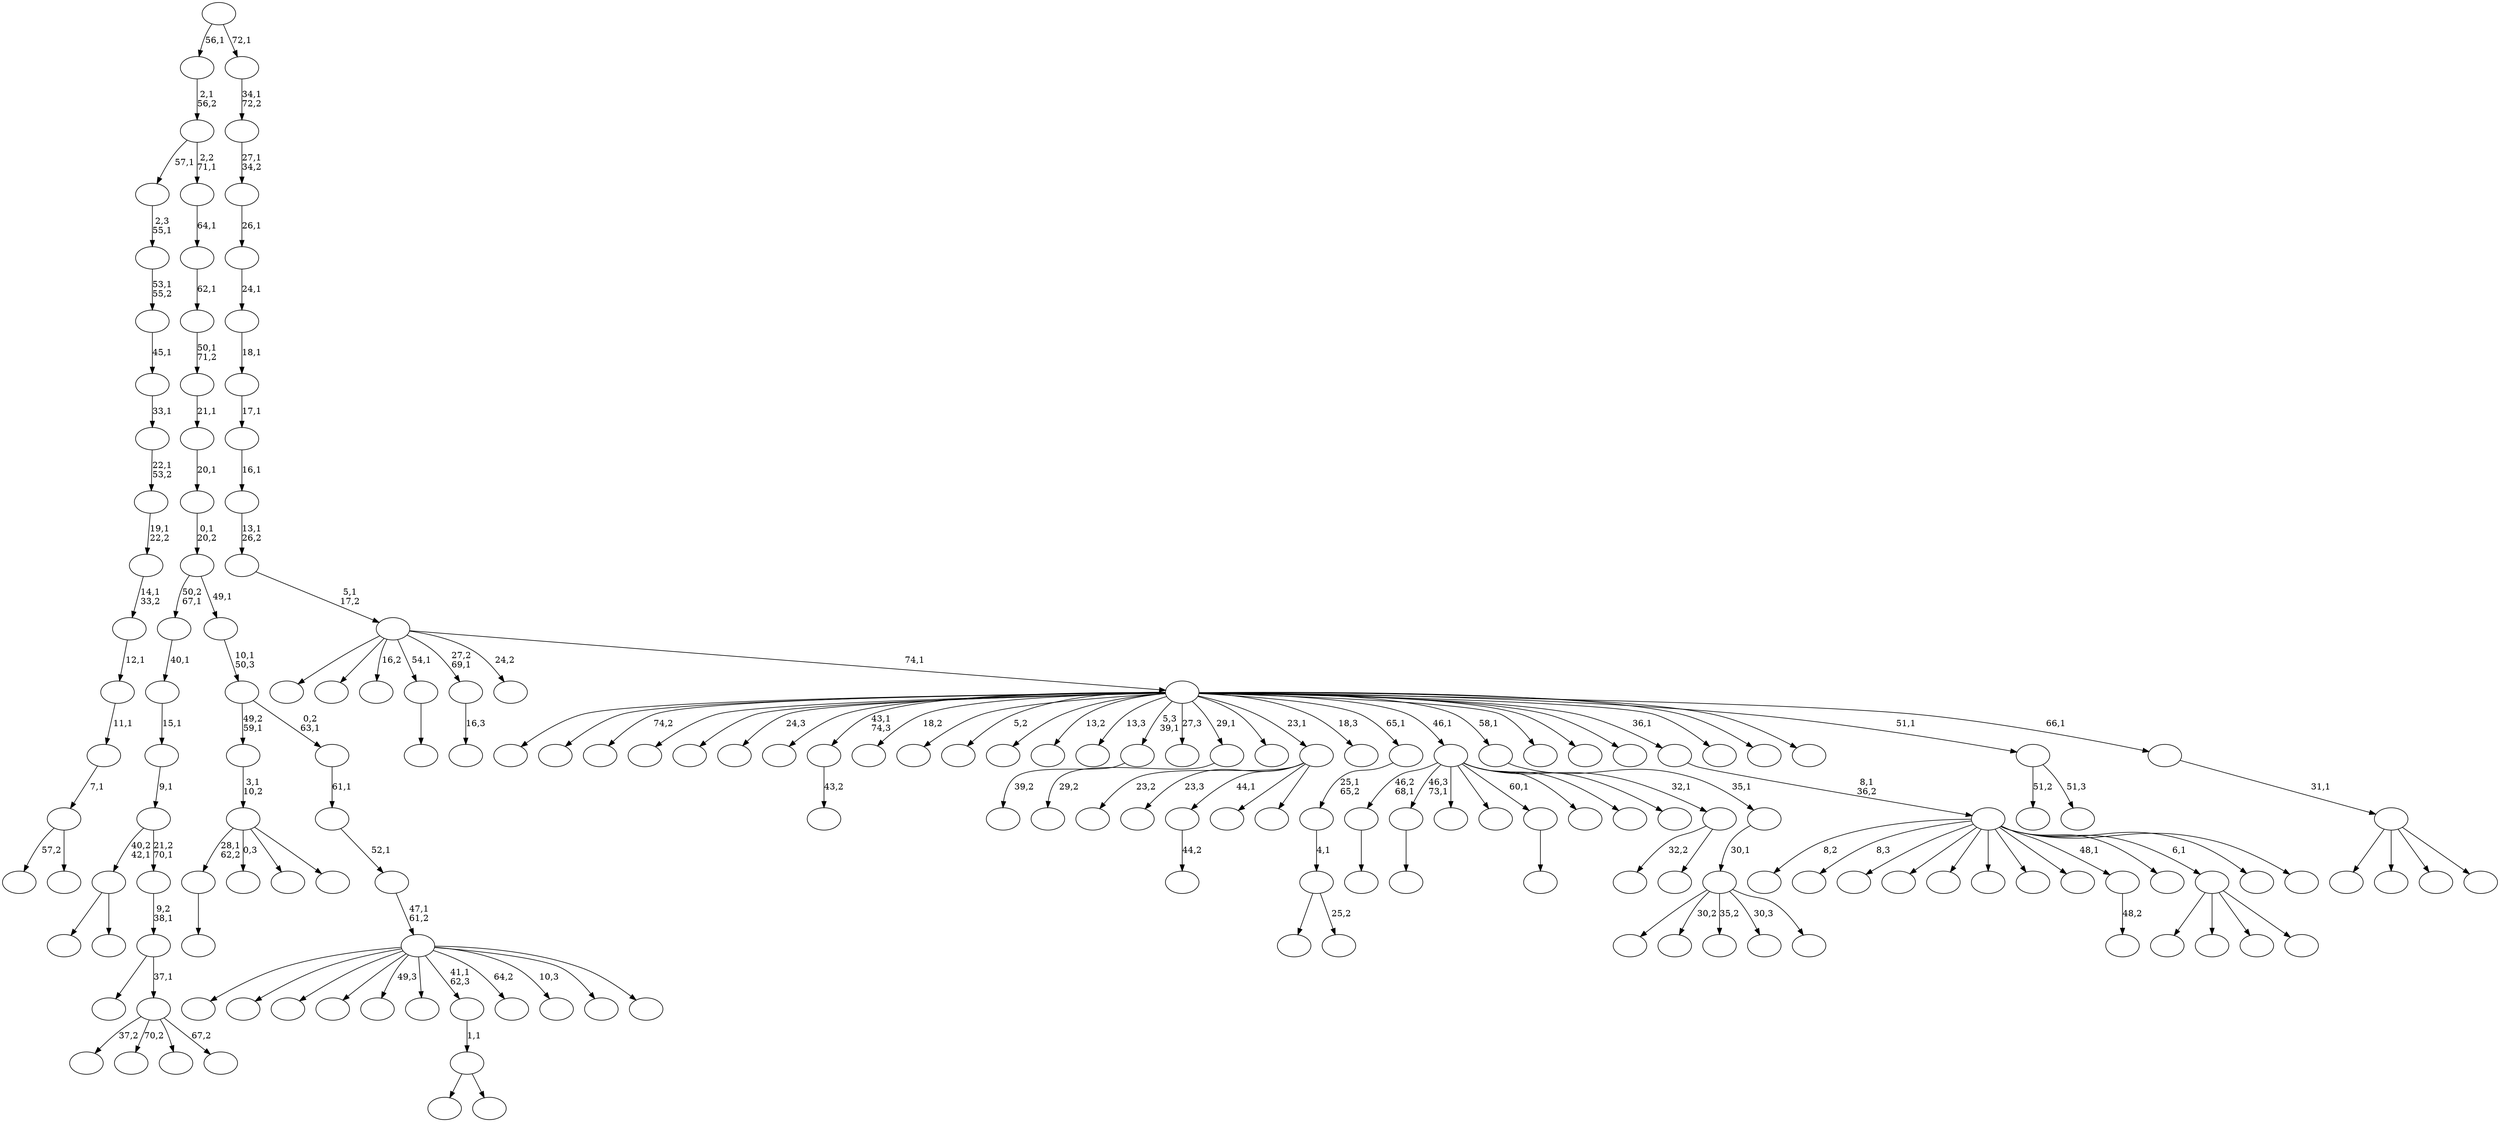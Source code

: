 digraph T {
	175 [label=""]
	174 [label=""]
	173 [label=""]
	172 [label=""]
	171 [label=""]
	170 [label=""]
	169 [label=""]
	168 [label=""]
	167 [label=""]
	166 [label=""]
	165 [label=""]
	164 [label=""]
	163 [label=""]
	162 [label=""]
	161 [label=""]
	160 [label=""]
	159 [label=""]
	158 [label=""]
	157 [label=""]
	156 [label=""]
	155 [label=""]
	154 [label=""]
	153 [label=""]
	152 [label=""]
	151 [label=""]
	150 [label=""]
	149 [label=""]
	148 [label=""]
	147 [label=""]
	146 [label=""]
	145 [label=""]
	144 [label=""]
	143 [label=""]
	142 [label=""]
	141 [label=""]
	140 [label=""]
	139 [label=""]
	138 [label=""]
	137 [label=""]
	136 [label=""]
	135 [label=""]
	134 [label=""]
	133 [label=""]
	132 [label=""]
	131 [label=""]
	130 [label=""]
	129 [label=""]
	128 [label=""]
	127 [label=""]
	126 [label=""]
	125 [label=""]
	124 [label=""]
	123 [label=""]
	122 [label=""]
	121 [label=""]
	120 [label=""]
	119 [label=""]
	118 [label=""]
	117 [label=""]
	116 [label=""]
	115 [label=""]
	114 [label=""]
	113 [label=""]
	112 [label=""]
	111 [label=""]
	110 [label=""]
	109 [label=""]
	108 [label=""]
	107 [label=""]
	106 [label=""]
	105 [label=""]
	104 [label=""]
	103 [label=""]
	102 [label=""]
	101 [label=""]
	100 [label=""]
	99 [label=""]
	98 [label=""]
	97 [label=""]
	96 [label=""]
	95 [label=""]
	94 [label=""]
	93 [label=""]
	92 [label=""]
	91 [label=""]
	90 [label=""]
	89 [label=""]
	88 [label=""]
	87 [label=""]
	86 [label=""]
	85 [label=""]
	84 [label=""]
	83 [label=""]
	82 [label=""]
	81 [label=""]
	80 [label=""]
	79 [label=""]
	78 [label=""]
	77 [label=""]
	76 [label=""]
	75 [label=""]
	74 [label=""]
	73 [label=""]
	72 [label=""]
	71 [label=""]
	70 [label=""]
	69 [label=""]
	68 [label=""]
	67 [label=""]
	66 [label=""]
	65 [label=""]
	64 [label=""]
	63 [label=""]
	62 [label=""]
	61 [label=""]
	60 [label=""]
	59 [label=""]
	58 [label=""]
	57 [label=""]
	56 [label=""]
	55 [label=""]
	54 [label=""]
	53 [label=""]
	52 [label=""]
	51 [label=""]
	50 [label=""]
	49 [label=""]
	48 [label=""]
	47 [label=""]
	46 [label=""]
	45 [label=""]
	44 [label=""]
	43 [label=""]
	42 [label=""]
	41 [label=""]
	40 [label=""]
	39 [label=""]
	38 [label=""]
	37 [label=""]
	36 [label=""]
	35 [label=""]
	34 [label=""]
	33 [label=""]
	32 [label=""]
	31 [label=""]
	30 [label=""]
	29 [label=""]
	28 [label=""]
	27 [label=""]
	26 [label=""]
	25 [label=""]
	24 [label=""]
	23 [label=""]
	22 [label=""]
	21 [label=""]
	20 [label=""]
	19 [label=""]
	18 [label=""]
	17 [label=""]
	16 [label=""]
	15 [label=""]
	14 [label=""]
	13 [label=""]
	12 [label=""]
	11 [label=""]
	10 [label=""]
	9 [label=""]
	8 [label=""]
	7 [label=""]
	6 [label=""]
	5 [label=""]
	4 [label=""]
	3 [label=""]
	2 [label=""]
	1 [label=""]
	0 [label=""]
	170 -> 171 [label=""]
	166 -> 175 [label=""]
	166 -> 167 [label=""]
	160 -> 161 [label=""]
	153 -> 154 [label="43,2"]
	144 -> 145 [label=""]
	139 -> 168 [label="57,2"]
	139 -> 140 [label=""]
	138 -> 139 [label="7,1"]
	137 -> 138 [label="11,1"]
	136 -> 137 [label="12,1"]
	135 -> 136 [label="14,1\n33,2"]
	134 -> 135 [label="19,1\n22,2"]
	133 -> 134 [label="22,1\n53,2"]
	132 -> 133 [label="33,1"]
	131 -> 132 [label="45,1"]
	130 -> 131 [label="53,1\n55,2"]
	129 -> 130 [label="2,3\n55,1"]
	118 -> 119 [label=""]
	110 -> 111 [label="16,3"]
	103 -> 104 [label="39,2"]
	99 -> 100 [label=""]
	97 -> 98 [label="48,2"]
	90 -> 91 [label="44,2"]
	87 -> 88 [label="29,2"]
	84 -> 127 [label=""]
	84 -> 85 [label=""]
	83 -> 84 [label="1,1"]
	78 -> 170 [label="28,1\n62,2"]
	78 -> 169 [label="0,3"]
	78 -> 102 [label=""]
	78 -> 79 [label=""]
	77 -> 78 [label="3,1\n10,2"]
	71 -> 124 [label=""]
	71 -> 80 [label=""]
	71 -> 73 [label=""]
	71 -> 72 [label=""]
	69 -> 162 [label="23,2"]
	69 -> 114 [label="23,3"]
	69 -> 90 [label="44,1"]
	69 -> 76 [label=""]
	69 -> 70 [label=""]
	65 -> 163 [label=""]
	65 -> 66 [label="25,2"]
	64 -> 65 [label="4,1"]
	63 -> 64 [label="25,1\n65,2"]
	61 -> 125 [label="32,2"]
	61 -> 62 [label=""]
	60 -> 160 [label="46,2\n68,1"]
	60 -> 144 [label="46,3\n73,1"]
	60 -> 116 [label=""]
	60 -> 108 [label=""]
	60 -> 99 [label="60,1"]
	60 -> 95 [label=""]
	60 -> 92 [label=""]
	60 -> 74 [label=""]
	60 -> 61 [label="32,1"]
	57 -> 174 [label=""]
	57 -> 128 [label="30,2"]
	57 -> 115 [label="35,2"]
	57 -> 93 [label="30,3"]
	57 -> 58 [label=""]
	56 -> 57 [label="30,1"]
	55 -> 56 [label="35,1"]
	46 -> 122 [label="37,2"]
	46 -> 94 [label="70,2"]
	46 -> 59 [label=""]
	46 -> 47 [label="67,2"]
	45 -> 165 [label=""]
	45 -> 46 [label="37,1"]
	44 -> 45 [label="9,2\n38,1"]
	43 -> 166 [label="40,2\n42,1"]
	43 -> 44 [label="21,2\n70,1"]
	42 -> 43 [label="9,1"]
	41 -> 42 [label="15,1"]
	40 -> 41 [label="40,1"]
	38 -> 149 [label=""]
	38 -> 148 [label=""]
	38 -> 143 [label=""]
	38 -> 120 [label=""]
	38 -> 89 [label="49,3"]
	38 -> 86 [label=""]
	38 -> 83 [label="41,1\n62,3"]
	38 -> 81 [label="64,2"]
	38 -> 52 [label="10,3"]
	38 -> 50 [label=""]
	38 -> 39 [label=""]
	37 -> 38 [label="47,1\n61,2"]
	36 -> 37 [label="52,1"]
	35 -> 36 [label="61,1"]
	34 -> 77 [label="49,2\n59,1"]
	34 -> 35 [label="0,2\n63,1"]
	33 -> 34 [label="10,1\n50,3"]
	32 -> 40 [label="50,2\n67,1"]
	32 -> 33 [label="49,1"]
	31 -> 32 [label="0,1\n20,2"]
	30 -> 31 [label="20,1"]
	29 -> 30 [label="21,1"]
	28 -> 29 [label="50,1\n71,2"]
	27 -> 28 [label="62,1"]
	26 -> 27 [label="64,1"]
	25 -> 129 [label="57,1"]
	25 -> 26 [label="2,2\n71,1"]
	24 -> 25 [label="2,1\n56,2"]
	21 -> 156 [label="8,2"]
	21 -> 150 [label="8,3"]
	21 -> 146 [label=""]
	21 -> 126 [label=""]
	21 -> 121 [label=""]
	21 -> 117 [label=""]
	21 -> 112 [label=""]
	21 -> 105 [label=""]
	21 -> 97 [label="48,1"]
	21 -> 75 [label=""]
	21 -> 71 [label="6,1"]
	21 -> 51 [label=""]
	21 -> 22 [label=""]
	20 -> 21 [label="8,1\n36,2"]
	15 -> 48 [label="51,2"]
	15 -> 16 [label="51,3"]
	13 -> 113 [label=""]
	13 -> 67 [label=""]
	13 -> 53 [label=""]
	13 -> 14 [label=""]
	12 -> 13 [label="31,1"]
	11 -> 173 [label=""]
	11 -> 172 [label=""]
	11 -> 164 [label="74,2"]
	11 -> 159 [label=""]
	11 -> 158 [label=""]
	11 -> 157 [label="24,3"]
	11 -> 155 [label=""]
	11 -> 153 [label="43,1\n74,3"]
	11 -> 147 [label="18,2"]
	11 -> 142 [label=""]
	11 -> 123 [label="5,2"]
	11 -> 109 [label=""]
	11 -> 107 [label="13,2"]
	11 -> 106 [label="13,3"]
	11 -> 103 [label="5,3\n39,1"]
	11 -> 96 [label="27,3"]
	11 -> 87 [label="29,1"]
	11 -> 82 [label=""]
	11 -> 69 [label="23,1"]
	11 -> 68 [label="18,3"]
	11 -> 63 [label="65,1"]
	11 -> 60 [label="46,1"]
	11 -> 55 [label="58,1"]
	11 -> 54 [label=""]
	11 -> 49 [label=""]
	11 -> 23 [label=""]
	11 -> 20 [label="36,1"]
	11 -> 19 [label=""]
	11 -> 18 [label=""]
	11 -> 17 [label=""]
	11 -> 15 [label="51,1"]
	11 -> 12 [label="66,1"]
	10 -> 152 [label=""]
	10 -> 151 [label=""]
	10 -> 141 [label="16,2"]
	10 -> 118 [label="54,1"]
	10 -> 110 [label="27,2\n69,1"]
	10 -> 101 [label="24,2"]
	10 -> 11 [label="74,1"]
	9 -> 10 [label="5,1\n17,2"]
	8 -> 9 [label="13,1\n26,2"]
	7 -> 8 [label="16,1"]
	6 -> 7 [label="17,1"]
	5 -> 6 [label="18,1"]
	4 -> 5 [label="24,1"]
	3 -> 4 [label="26,1"]
	2 -> 3 [label="27,1\n34,2"]
	1 -> 2 [label="34,1\n72,2"]
	0 -> 24 [label="56,1"]
	0 -> 1 [label="72,1"]
}
